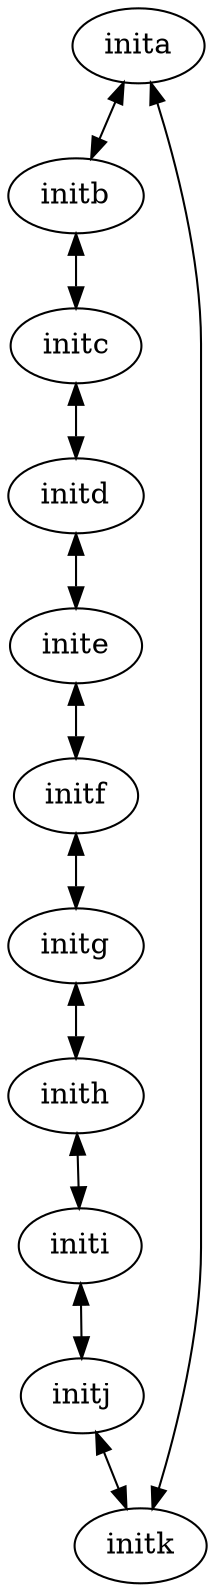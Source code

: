 digraph G
{
  inita->initb [dir="both"]
  initb->initc [dir="both"]
  initc->initd [dir="both"]
  initd->inite [dir="both"]
  inite->initf [dir="both"]
  initf->initg [dir="both"]
  initg->inith [dir="both"]
  inith->initi [dir="both"]
  initi->initj [dir="both"]
  initj->initk [dir="both"]
  initk->inita [dir="both"]
}

